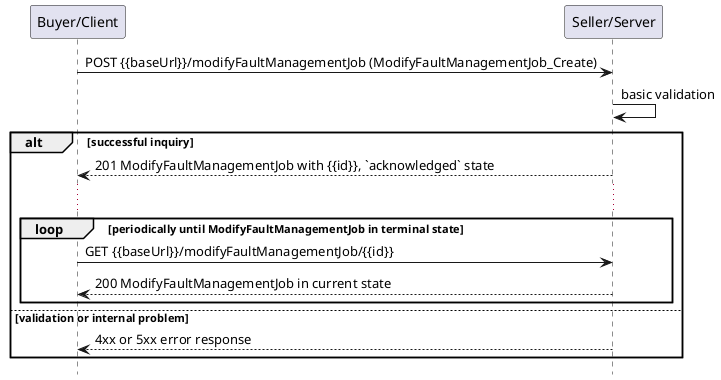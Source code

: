 @startuml useCase4Polling

hide footbox

participant "Buyer/Client" as B
participant "Seller/Server" as S


B -> S : POST {{baseUrl}}/modifyFaultManagementJob (ModifyFaultManagementJob_Create)
S -> S : basic validation

alt successful inquiry
  S --> B : 201 ModifyFaultManagementJob with {{id}}, `acknowledged` state
  
  ...

  loop periodically until ModifyFaultManagementJob in terminal state
      B -> S :   GET {{baseUrl}}/modifyFaultManagementJob/{{id}}
      return 200 ModifyFaultManagementJob in current state
  end

else validation or internal problem
  S --> B : 4xx or 5xx error response
end


@enduml